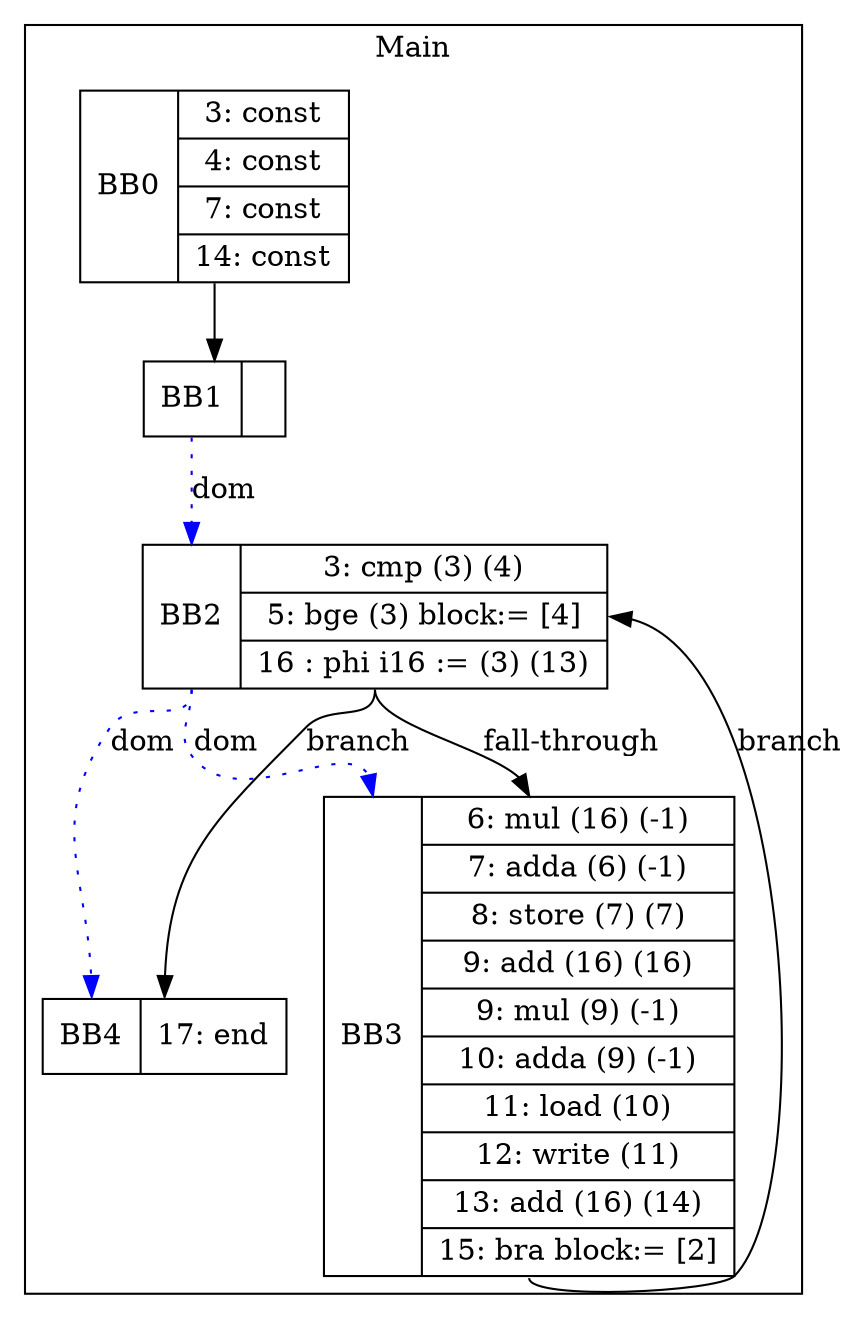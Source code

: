 digraph G {
node [shape=record];
subgraph cluster_main{
label = "Main";
BB0 [shape=record, label="<b>BB0|{3: const|4: const|7: const|14: const}"];
BB1 [shape=record, label="<b>BB1|}"];
BB2 [shape=record, label="<b>BB2|{3: cmp (3) (4)|5: bge (3) block:= [4]|16 : phi i16 := (3) (13)}"];
BB3 [shape=record, label="<b>BB3|{6: mul (16) (-1)|7: adda (6) (-1)|8: store (7) (7)|9: add (16) (16)|9: mul (9) (-1)|10: adda (9) (-1)|11: load (10)|12: write (11)|13: add (16) (14)|15: bra block:= [2]}"];
BB4 [shape=record, label="<b>BB4|{17: end}"];
}
BB0:s -> BB1:n ;
BB2:b -> BB3:b [color=blue, style=dotted, label="dom"];
BB2:b -> BB4:b [color=blue, style=dotted, label="dom"];
BB1:b -> BB2:b [color=blue, style=dotted, label="dom"];
BB2:s -> BB4:n [label="branch"];
BB3:s -> BB2:e [label="branch"];
BB2:s -> BB3:n [label="fall-through"];
}
